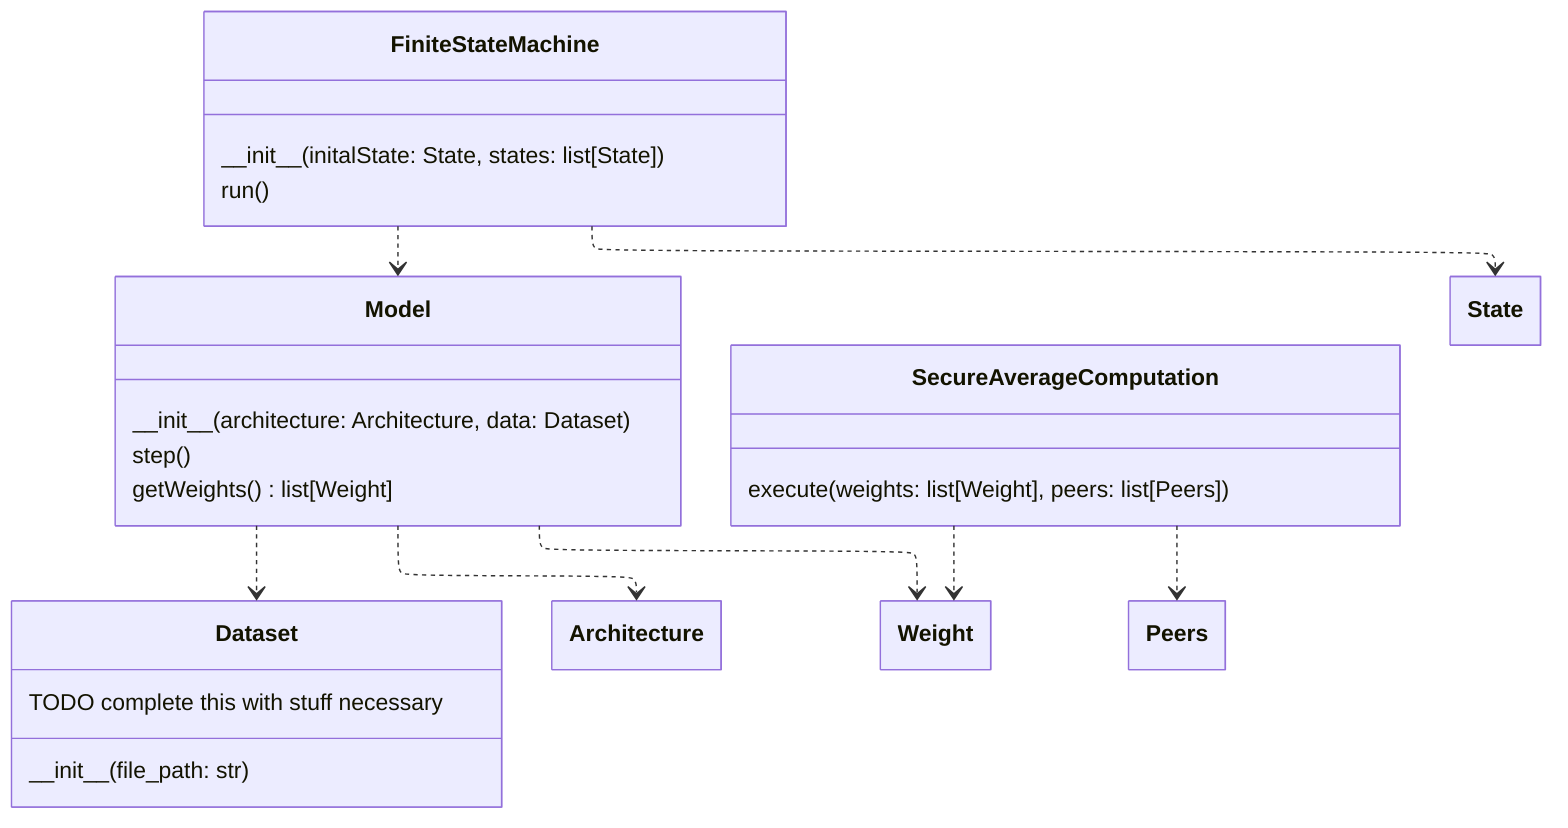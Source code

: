 ---
config:
  class:
    hideEmptyMembersBox: true
  layout: elk
---
classDiagram
    class FiniteStateMachine {
        \_\_init\_\_(initalState: State, states: list[State])
        run()
    }

    class Model {
        \_\_init\_\_(architecture: Architecture, data: Dataset)
        step()
        getWeights() list[Weight]
    }

    class Dataset {
        \_\_init\_\_(file_path: str)
        TODO complete this with stuff necessary
    }

    class SecureAverageComputation {
        execute(weights: list[Weight], peers: list[Peers])
    }

    FiniteStateMachine ..> Model
    FiniteStateMachine ..> State
    Model ..> Dataset
    Model ..> Architecture
    Model ..> Weight
    SecureAverageComputation ..> Weight
    SecureAverageComputation ..> Peers